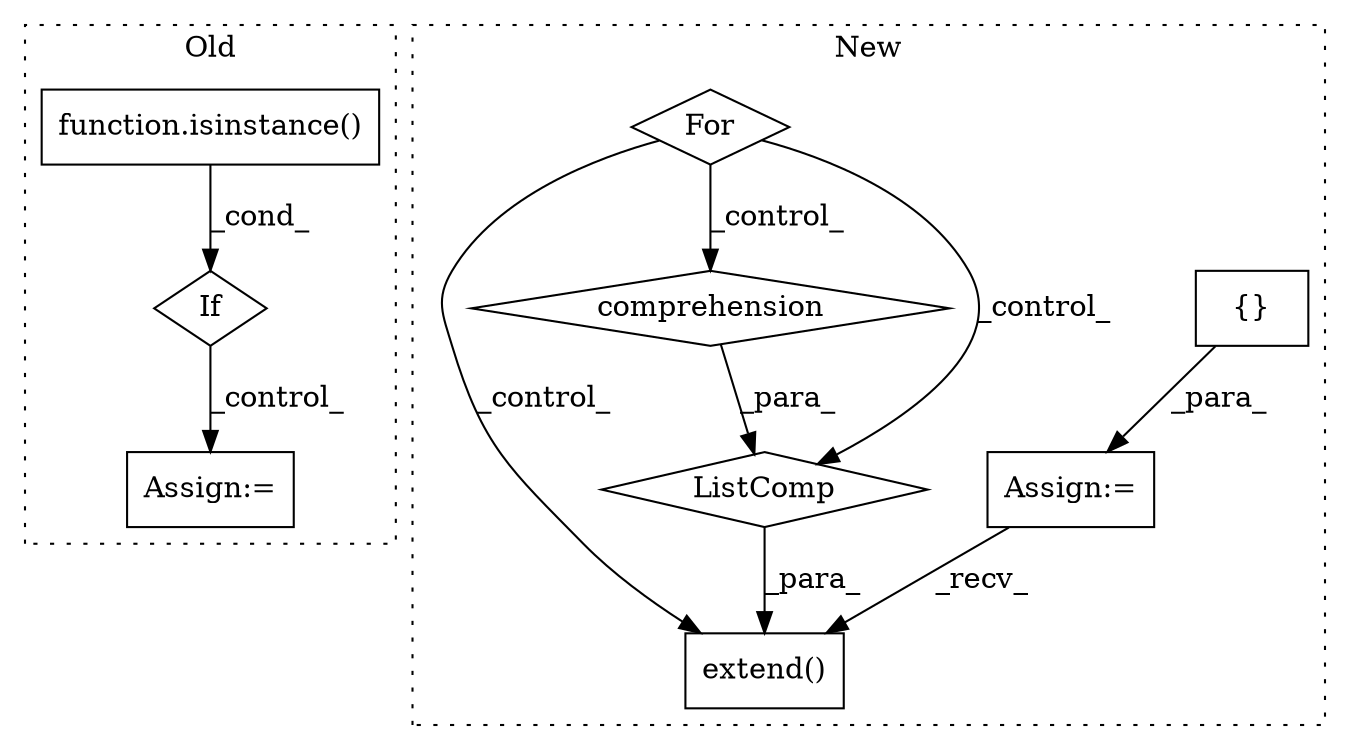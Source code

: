 digraph G {
subgraph cluster0 {
1 [label="function.isinstance()" a="75" s="1298,1329" l="11,1" shape="box"];
3 [label="If" a="96" s="1268" l="3" shape="diamond"];
7 [label="Assign:=" a="68" s="1621" l="3" shape="box"];
label = "Old";
style="dotted";
}
subgraph cluster1 {
2 [label="extend()" a="75" s="1131,1229" l="33,14" shape="box"];
4 [label="{}" a="59" s="1071,1071" l="2,1" shape="box"];
5 [label="For" a="107" s="1082,1117" l="4,14" shape="diamond"];
6 [label="Assign:=" a="68" s="1068" l="3" shape="box"];
8 [label="comprehension" a="45" s="1195" l="3" shape="diamond"];
9 [label="ListComp" a="106" s="1164" l="65" shape="diamond"];
label = "New";
style="dotted";
}
1 -> 3 [label="_cond_"];
3 -> 7 [label="_control_"];
4 -> 6 [label="_para_"];
5 -> 8 [label="_control_"];
5 -> 9 [label="_control_"];
5 -> 2 [label="_control_"];
6 -> 2 [label="_recv_"];
8 -> 9 [label="_para_"];
9 -> 2 [label="_para_"];
}